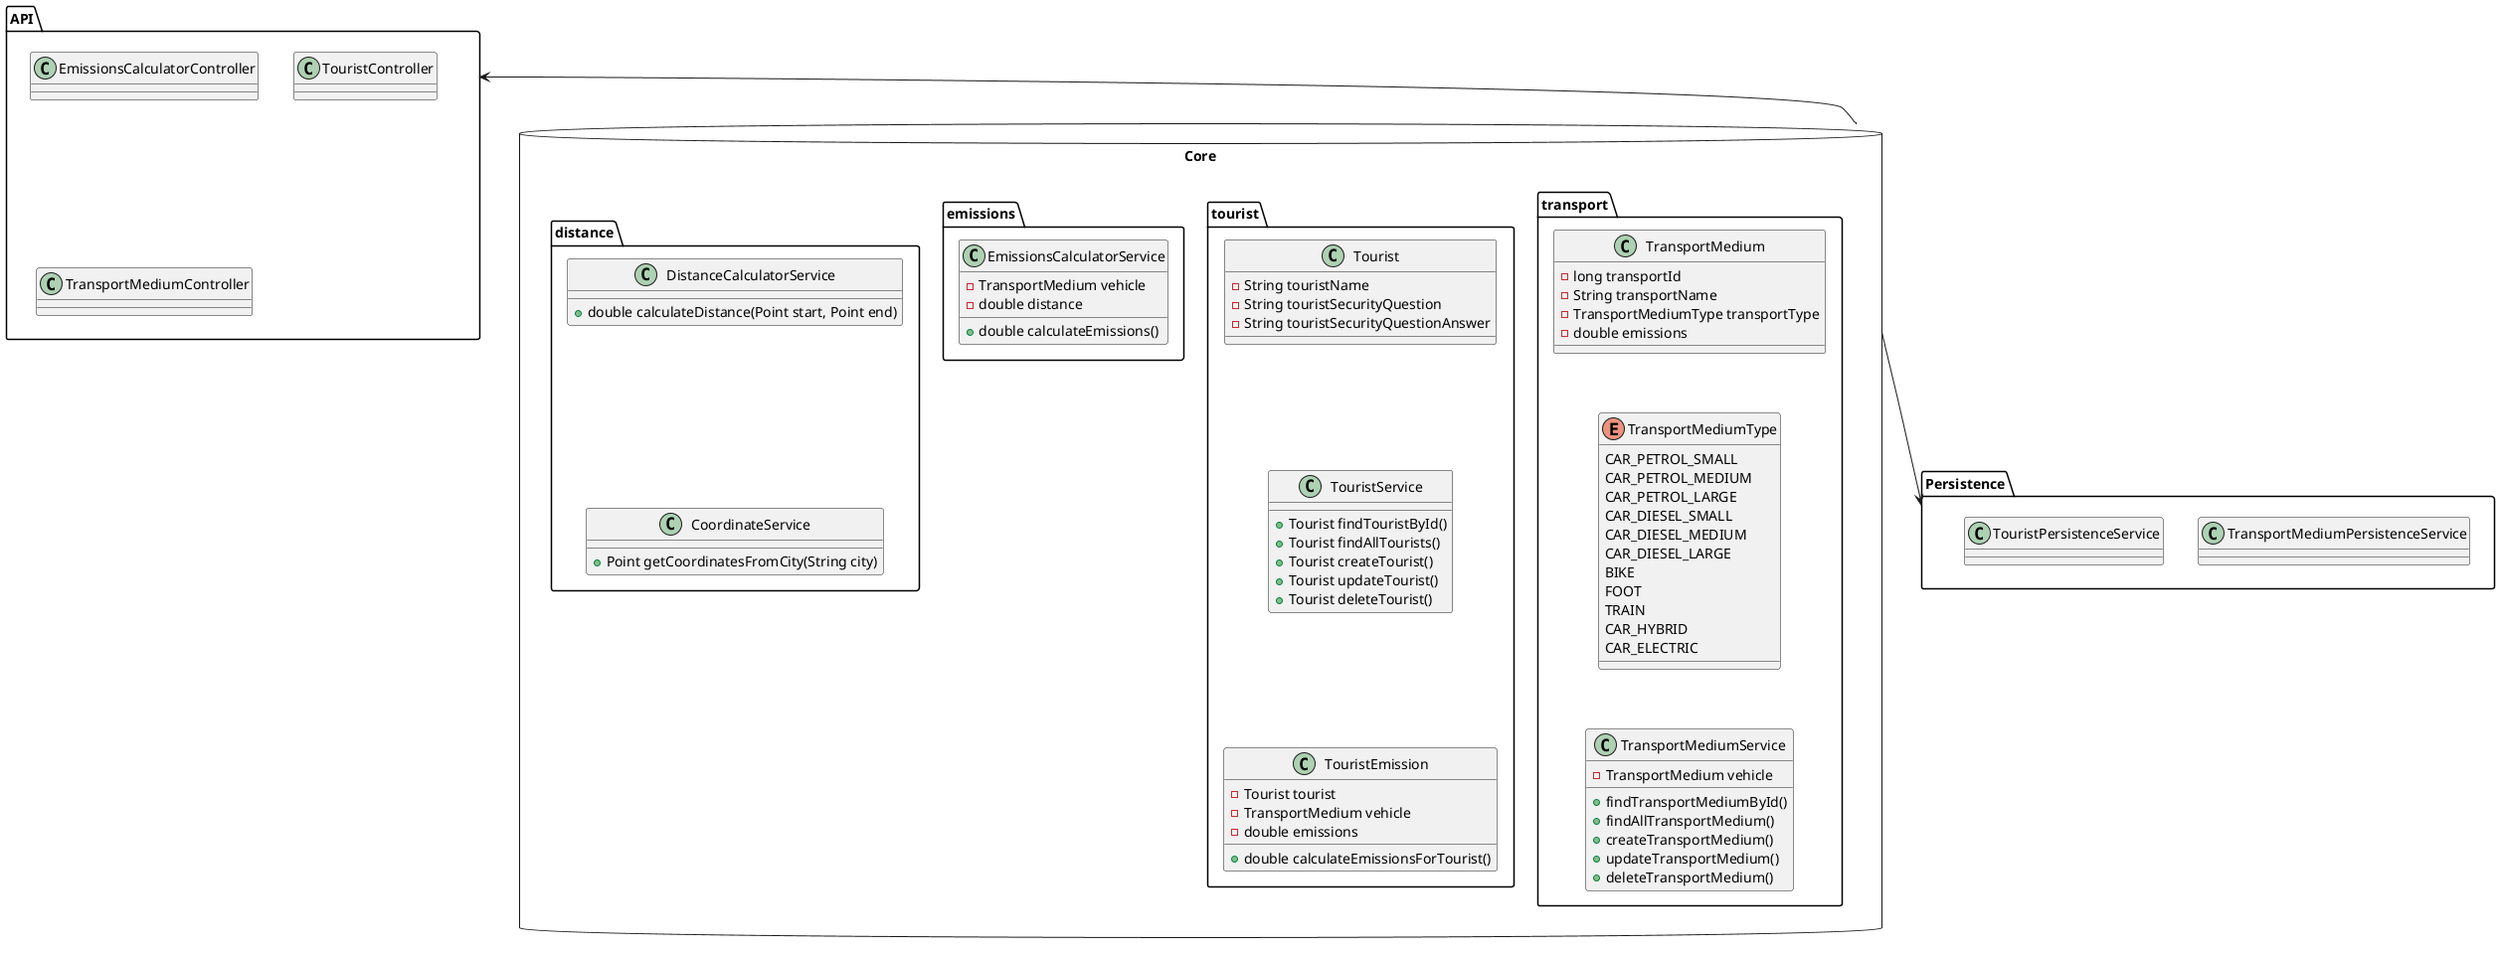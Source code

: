 @startuml
'https://plantuml.com/class-diagram


top to bottom direction

package "API" {
  class EmissionsCalculatorController
  class TouristController
  class TransportMediumController
}


package "Persistence" {
  class TransportMediumPersistenceService {}
  class TouristPersistenceService {}
}


package "Core" <<Database>> {
  top to bottom direction
  package transport {
    class TransportMedium {
      -long transportId
      -String transportName
      -TransportMediumType transportType
      -double emissions
    }
    enum TransportMediumType {
      CAR_PETROL_SMALL
      CAR_PETROL_MEDIUM
      CAR_PETROL_LARGE
      CAR_DIESEL_SMALL
      CAR_DIESEL_MEDIUM
      CAR_DIESEL_LARGE
      BIKE
      FOOT
      TRAIN
      CAR_HYBRID
      CAR_ELECTRIC
    }
    class TransportMediumService {
      -TransportMedium vehicle
      +findTransportMediumById()
      +findAllTransportMedium()
      +createTransportMedium()
      +updateTransportMedium()
      +deleteTransportMedium()
    }
    TransportMedium -[hidden]down- TransportMediumType

    TransportMediumType -[hidden]down- TransportMediumService
  }

  package tourist {
     class Tourist {
     -String touristName
     -String touristSecurityQuestion
     -String touristSecurityQuestionAnswer
    }
    class TouristService {
     +Tourist findTouristById()
     +Tourist findAllTourists()
     +Tourist createTourist()
     +Tourist updateTourist()
     +Tourist deleteTourist()
    }
    class TouristEmission {
      -Tourist tourist
      -TransportMedium vehicle
      -double emissions
      +double calculateEmissionsForTourist()
    }
    Tourist -[hidden]down- TouristService

    TouristService -[hidden]down- TouristEmission
  }

  package emissions {
     class EmissionsCalculatorService {
      -TransportMedium vehicle
      -double distance
      +double calculateEmissions()
    }
  }

  package distance {
    class DistanceCalculatorService {
      +double calculateDistance(Point start, Point end)
    }
    class CoordinateService {
      +Point getCoordinatesFromCity(String city)
    }
    DistanceCalculatorService -[hidden]down- CoordinateService
  }

}

  top to bottom direction

"Core" -up-> "API"

"Core" -down-> "Persistence"

@enduml
